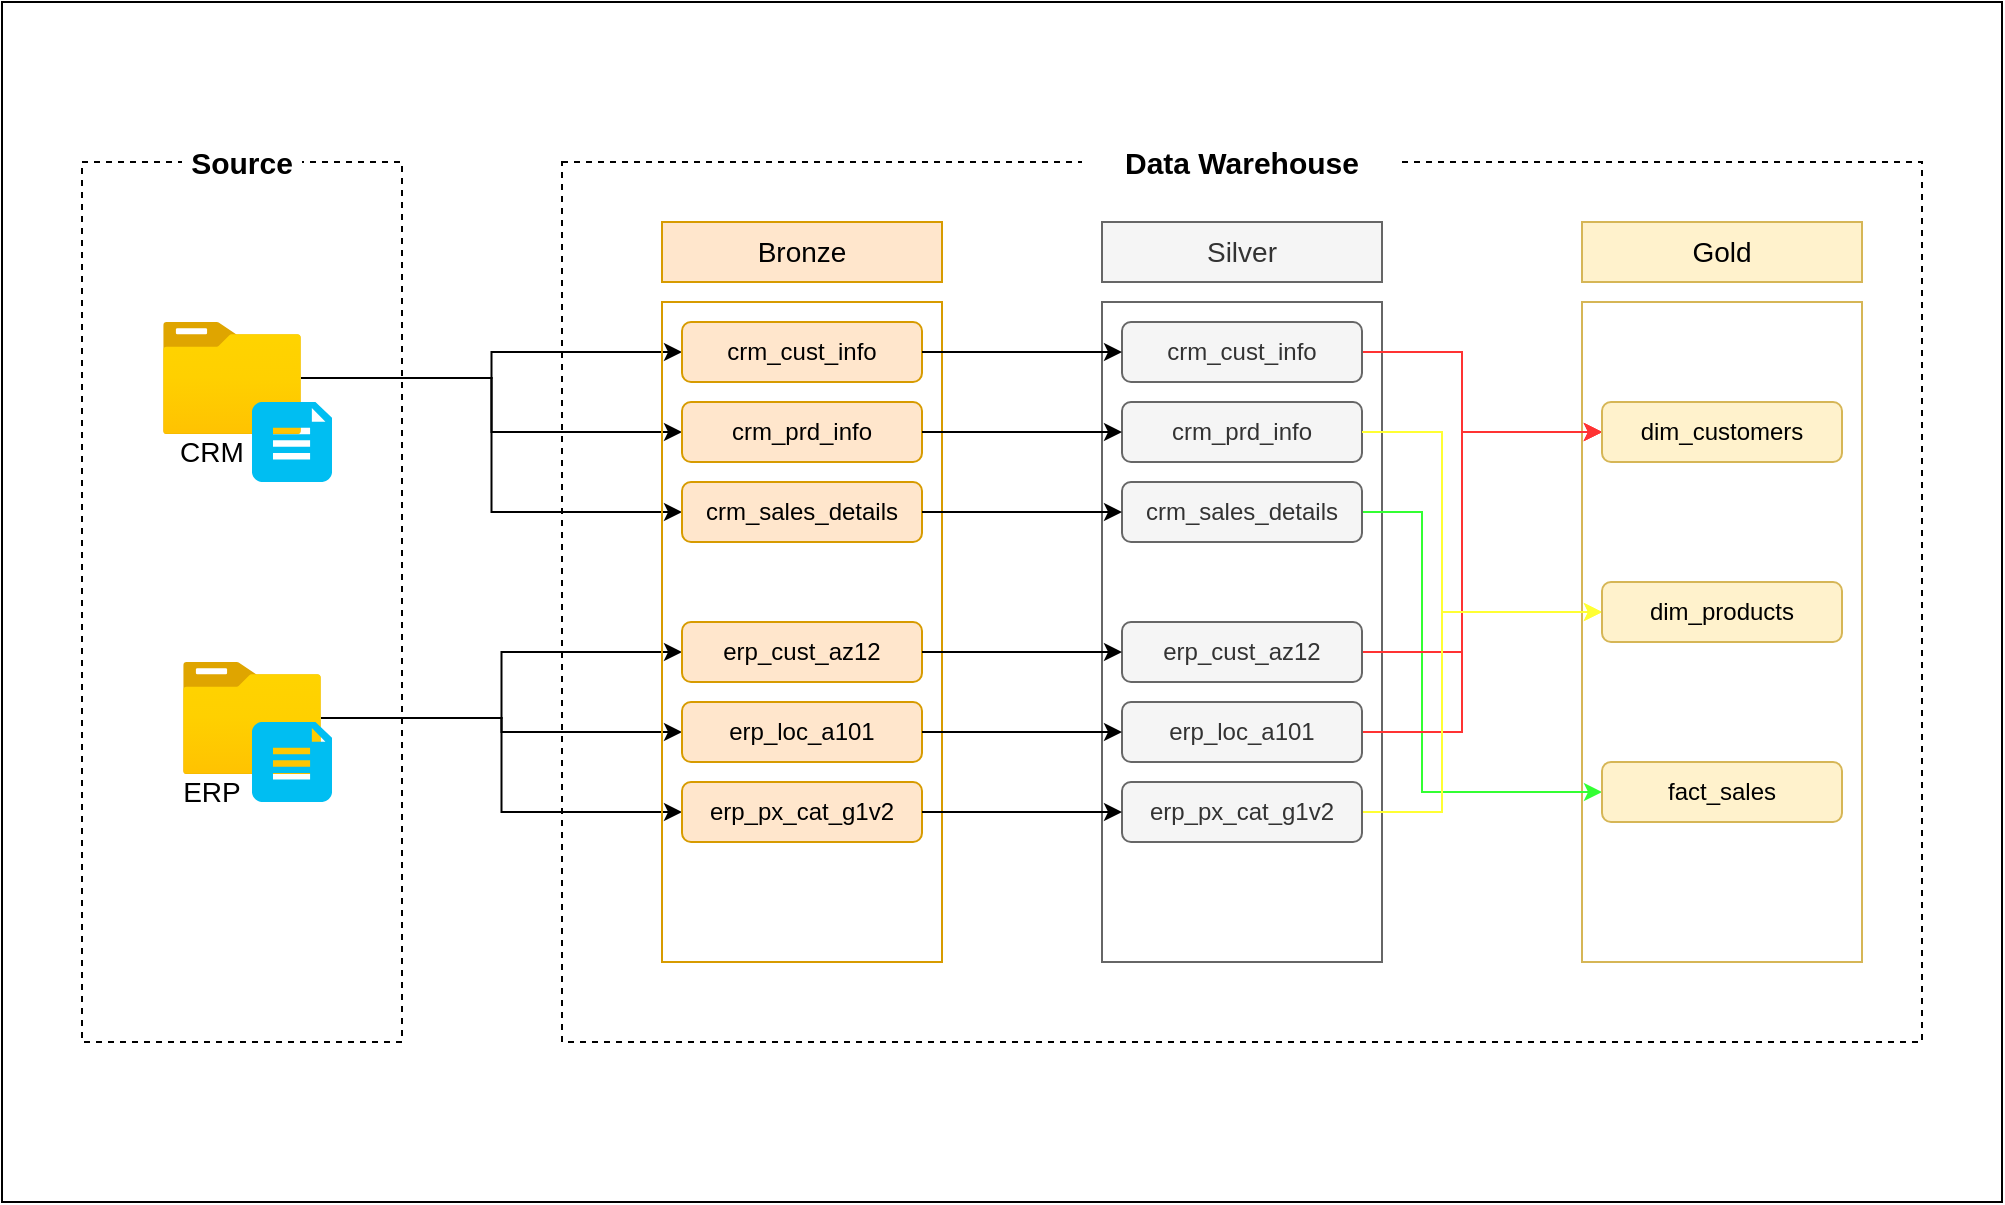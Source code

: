 <mxfile version="26.0.16">
  <diagram name="Page-1" id="0OjoNg8llGZRULN9vtRU">
    <mxGraphModel dx="1313" dy="956" grid="1" gridSize="10" guides="1" tooltips="1" connect="1" arrows="1" fold="1" page="1" pageScale="1" pageWidth="827" pageHeight="1169" math="0" shadow="0">
      <root>
        <mxCell id="0" />
        <mxCell id="1" parent="0" />
        <mxCell id="rGZQ2inlEMERkXzWNG8n-16" value="" style="group" vertex="1" connectable="0" parent="1">
          <mxGeometry y="120" width="1000" height="600" as="geometry" />
        </mxCell>
        <mxCell id="rGZQ2inlEMERkXzWNG8n-15" value="" style="rounded=0;whiteSpace=wrap;html=1;" vertex="1" parent="rGZQ2inlEMERkXzWNG8n-16">
          <mxGeometry width="1000" height="600" as="geometry" />
        </mxCell>
        <mxCell id="vVk3-XnJ2zW5tjD1l8Xi-14" value="" style="group" parent="rGZQ2inlEMERkXzWNG8n-16" vertex="1" connectable="0">
          <mxGeometry x="40" y="60" width="160" height="460" as="geometry" />
        </mxCell>
        <mxCell id="vVk3-XnJ2zW5tjD1l8Xi-13" value="" style="group" parent="vVk3-XnJ2zW5tjD1l8Xi-14" vertex="1" connectable="0">
          <mxGeometry width="160" height="460" as="geometry" />
        </mxCell>
        <mxCell id="vVk3-XnJ2zW5tjD1l8Xi-1" value="" style="rounded=0;whiteSpace=wrap;html=1;dashed=1;fillColor=none;" parent="vVk3-XnJ2zW5tjD1l8Xi-13" vertex="1">
          <mxGeometry y="20" width="160" height="440" as="geometry" />
        </mxCell>
        <mxCell id="vVk3-XnJ2zW5tjD1l8Xi-2" value="&lt;b&gt;&lt;font style=&quot;font-size: 15px;&quot;&gt;Source&lt;/font&gt;&lt;/b&gt;" style="text;html=1;align=center;verticalAlign=middle;whiteSpace=wrap;rounded=0;fillColor=default;" parent="vVk3-XnJ2zW5tjD1l8Xi-13" vertex="1">
          <mxGeometry x="50" width="60" height="40" as="geometry" />
        </mxCell>
        <mxCell id="vVk3-XnJ2zW5tjD1l8Xi-12" value="" style="group" parent="vVk3-XnJ2zW5tjD1l8Xi-13" vertex="1" connectable="0">
          <mxGeometry x="35" y="270" width="90" height="80" as="geometry" />
        </mxCell>
        <mxCell id="vVk3-XnJ2zW5tjD1l8Xi-3" value="" style="image;aspect=fixed;html=1;points=[];align=center;fontSize=12;image=img/lib/azure2/general/Folder_Blank.svg;" parent="vVk3-XnJ2zW5tjD1l8Xi-12" vertex="1">
          <mxGeometry x="15.5" width="69" height="56.0" as="geometry" />
        </mxCell>
        <mxCell id="vVk3-XnJ2zW5tjD1l8Xi-6" value="" style="verticalLabelPosition=bottom;html=1;verticalAlign=top;align=center;strokeColor=none;fillColor=#00BEF2;shape=mxgraph.azure.file_2;pointerEvents=1;" parent="vVk3-XnJ2zW5tjD1l8Xi-12" vertex="1">
          <mxGeometry x="50" y="30" width="40" height="40" as="geometry" />
        </mxCell>
        <mxCell id="vVk3-XnJ2zW5tjD1l8Xi-10" value="ERP" style="text;html=1;align=center;verticalAlign=middle;whiteSpace=wrap;rounded=0;fontSize=14;" parent="vVk3-XnJ2zW5tjD1l8Xi-12" vertex="1">
          <mxGeometry y="50" width="60" height="30" as="geometry" />
        </mxCell>
        <mxCell id="vVk3-XnJ2zW5tjD1l8Xi-11" value="" style="group" parent="vVk3-XnJ2zW5tjD1l8Xi-14" vertex="1" connectable="0">
          <mxGeometry x="35" y="100" width="90" height="80" as="geometry" />
        </mxCell>
        <mxCell id="vVk3-XnJ2zW5tjD1l8Xi-4" value="" style="image;aspect=fixed;html=1;points=[];align=center;fontSize=12;image=img/lib/azure2/general/Folder_Blank.svg;" parent="vVk3-XnJ2zW5tjD1l8Xi-11" vertex="1">
          <mxGeometry x="5.5" width="69" height="56.0" as="geometry" />
        </mxCell>
        <mxCell id="vVk3-XnJ2zW5tjD1l8Xi-5" value="" style="verticalLabelPosition=bottom;html=1;verticalAlign=top;align=center;strokeColor=none;fillColor=#00BEF2;shape=mxgraph.azure.file_2;pointerEvents=1;" parent="vVk3-XnJ2zW5tjD1l8Xi-11" vertex="1">
          <mxGeometry x="50" y="40" width="40" height="40" as="geometry" />
        </mxCell>
        <mxCell id="vVk3-XnJ2zW5tjD1l8Xi-8" value="CRM" style="text;html=1;align=center;verticalAlign=middle;whiteSpace=wrap;rounded=0;fontSize=14;" parent="vVk3-XnJ2zW5tjD1l8Xi-11" vertex="1">
          <mxGeometry y="50" width="60" height="30" as="geometry" />
        </mxCell>
        <mxCell id="vVk3-XnJ2zW5tjD1l8Xi-15" value="" style="rounded=0;whiteSpace=wrap;html=1;fillColor=none;dashed=1;" parent="rGZQ2inlEMERkXzWNG8n-16" vertex="1">
          <mxGeometry x="280" y="80" width="680" height="440" as="geometry" />
        </mxCell>
        <mxCell id="vVk3-XnJ2zW5tjD1l8Xi-16" value="&lt;b&gt;&lt;font style=&quot;font-size: 15px;&quot;&gt;Data Warehouse&lt;/font&gt;&lt;/b&gt;" style="text;html=1;align=center;verticalAlign=middle;whiteSpace=wrap;rounded=0;fillColor=default;" parent="rGZQ2inlEMERkXzWNG8n-16" vertex="1">
          <mxGeometry x="540" y="60" width="160" height="40" as="geometry" />
        </mxCell>
        <mxCell id="vVk3-XnJ2zW5tjD1l8Xi-18" value="" style="rounded=0;whiteSpace=wrap;html=1;fillColor=none;fontColor=#333333;strokeColor=#666666;" parent="rGZQ2inlEMERkXzWNG8n-16" vertex="1">
          <mxGeometry x="550" y="150" width="140" height="330" as="geometry" />
        </mxCell>
        <mxCell id="vVk3-XnJ2zW5tjD1l8Xi-19" value="" style="rounded=0;whiteSpace=wrap;html=1;fillColor=none;strokeColor=#d6b656;" parent="rGZQ2inlEMERkXzWNG8n-16" vertex="1">
          <mxGeometry x="790" y="150" width="140" height="330" as="geometry" />
        </mxCell>
        <mxCell id="vVk3-XnJ2zW5tjD1l8Xi-21" value="&lt;font style=&quot;font-size: 14px;&quot;&gt;Silver&lt;/font&gt;" style="rounded=0;whiteSpace=wrap;html=1;fillColor=#f5f5f5;fontColor=#333333;strokeColor=#666666;" parent="rGZQ2inlEMERkXzWNG8n-16" vertex="1">
          <mxGeometry x="550" y="110" width="140" height="30" as="geometry" />
        </mxCell>
        <mxCell id="vVk3-XnJ2zW5tjD1l8Xi-22" value="&lt;font style=&quot;font-size: 14px;&quot;&gt;Gold&lt;/font&gt;" style="rounded=0;whiteSpace=wrap;html=1;fillColor=#fff2cc;strokeColor=#d6b656;" parent="rGZQ2inlEMERkXzWNG8n-16" vertex="1">
          <mxGeometry x="790" y="110" width="140" height="30" as="geometry" />
        </mxCell>
        <mxCell id="vVk3-XnJ2zW5tjD1l8Xi-28" style="edgeStyle=orthogonalEdgeStyle;rounded=0;orthogonalLoop=1;jettySize=auto;html=1;" parent="rGZQ2inlEMERkXzWNG8n-16" source="vVk3-XnJ2zW5tjD1l8Xi-4" target="vVk3-XnJ2zW5tjD1l8Xi-25" edge="1">
          <mxGeometry relative="1" as="geometry" />
        </mxCell>
        <mxCell id="vVk3-XnJ2zW5tjD1l8Xi-29" style="edgeStyle=orthogonalEdgeStyle;rounded=0;orthogonalLoop=1;jettySize=auto;html=1;entryX=0;entryY=0.5;entryDx=0;entryDy=0;" parent="rGZQ2inlEMERkXzWNG8n-16" source="vVk3-XnJ2zW5tjD1l8Xi-4" target="vVk3-XnJ2zW5tjD1l8Xi-26" edge="1">
          <mxGeometry relative="1" as="geometry" />
        </mxCell>
        <mxCell id="vVk3-XnJ2zW5tjD1l8Xi-30" style="edgeStyle=orthogonalEdgeStyle;rounded=0;orthogonalLoop=1;jettySize=auto;html=1;" parent="rGZQ2inlEMERkXzWNG8n-16" source="vVk3-XnJ2zW5tjD1l8Xi-4" target="vVk3-XnJ2zW5tjD1l8Xi-24" edge="1">
          <mxGeometry relative="1" as="geometry" />
        </mxCell>
        <mxCell id="vVk3-XnJ2zW5tjD1l8Xi-34" style="edgeStyle=orthogonalEdgeStyle;rounded=0;orthogonalLoop=1;jettySize=auto;html=1;" parent="rGZQ2inlEMERkXzWNG8n-16" source="vVk3-XnJ2zW5tjD1l8Xi-3" target="vVk3-XnJ2zW5tjD1l8Xi-31" edge="1">
          <mxGeometry relative="1" as="geometry" />
        </mxCell>
        <mxCell id="vVk3-XnJ2zW5tjD1l8Xi-35" style="edgeStyle=orthogonalEdgeStyle;rounded=0;orthogonalLoop=1;jettySize=auto;html=1;" parent="rGZQ2inlEMERkXzWNG8n-16" source="vVk3-XnJ2zW5tjD1l8Xi-3" target="vVk3-XnJ2zW5tjD1l8Xi-32" edge="1">
          <mxGeometry relative="1" as="geometry" />
        </mxCell>
        <mxCell id="vVk3-XnJ2zW5tjD1l8Xi-36" style="edgeStyle=orthogonalEdgeStyle;rounded=0;orthogonalLoop=1;jettySize=auto;html=1;entryX=0;entryY=0.5;entryDx=0;entryDy=0;" parent="rGZQ2inlEMERkXzWNG8n-16" source="vVk3-XnJ2zW5tjD1l8Xi-3" target="vVk3-XnJ2zW5tjD1l8Xi-33" edge="1">
          <mxGeometry relative="1" as="geometry" />
        </mxCell>
        <mxCell id="vVk3-XnJ2zW5tjD1l8Xi-37" value="" style="group" parent="rGZQ2inlEMERkXzWNG8n-16" vertex="1" connectable="0">
          <mxGeometry x="330" y="110" width="140" height="370" as="geometry" />
        </mxCell>
        <mxCell id="vVk3-XnJ2zW5tjD1l8Xi-17" value="" style="rounded=0;whiteSpace=wrap;html=1;fillColor=none;strokeColor=#d79b00;" parent="vVk3-XnJ2zW5tjD1l8Xi-37" vertex="1">
          <mxGeometry y="40" width="140" height="330" as="geometry" />
        </mxCell>
        <mxCell id="vVk3-XnJ2zW5tjD1l8Xi-20" value="&lt;font style=&quot;font-size: 14px;&quot;&gt;Bronze&lt;/font&gt;" style="rounded=0;whiteSpace=wrap;html=1;fillColor=#ffe6cc;strokeColor=#d79b00;" parent="vVk3-XnJ2zW5tjD1l8Xi-37" vertex="1">
          <mxGeometry width="140" height="30" as="geometry" />
        </mxCell>
        <mxCell id="vVk3-XnJ2zW5tjD1l8Xi-24" value="crm_cust_info" style="rounded=1;whiteSpace=wrap;html=1;fillColor=#ffe6cc;strokeColor=#d79b00;" parent="vVk3-XnJ2zW5tjD1l8Xi-37" vertex="1">
          <mxGeometry x="10" y="50" width="120" height="30" as="geometry" />
        </mxCell>
        <mxCell id="vVk3-XnJ2zW5tjD1l8Xi-25" value="crm_prd_info" style="rounded=1;whiteSpace=wrap;html=1;fillColor=#ffe6cc;strokeColor=#d79b00;" parent="vVk3-XnJ2zW5tjD1l8Xi-37" vertex="1">
          <mxGeometry x="10" y="90" width="120" height="30" as="geometry" />
        </mxCell>
        <mxCell id="vVk3-XnJ2zW5tjD1l8Xi-26" value="crm_sales_details" style="rounded=1;whiteSpace=wrap;html=1;fillColor=#ffe6cc;strokeColor=#d79b00;" parent="vVk3-XnJ2zW5tjD1l8Xi-37" vertex="1">
          <mxGeometry x="10" y="130" width="120" height="30" as="geometry" />
        </mxCell>
        <mxCell id="vVk3-XnJ2zW5tjD1l8Xi-31" value="erp_cust_az12" style="rounded=1;whiteSpace=wrap;html=1;fillColor=#ffe6cc;strokeColor=#d79b00;" parent="vVk3-XnJ2zW5tjD1l8Xi-37" vertex="1">
          <mxGeometry x="10" y="200" width="120" height="30" as="geometry" />
        </mxCell>
        <mxCell id="vVk3-XnJ2zW5tjD1l8Xi-32" value="erp_loc_a101" style="rounded=1;whiteSpace=wrap;html=1;fillColor=#ffe6cc;strokeColor=#d79b00;" parent="vVk3-XnJ2zW5tjD1l8Xi-37" vertex="1">
          <mxGeometry x="10" y="240" width="120" height="30" as="geometry" />
        </mxCell>
        <mxCell id="vVk3-XnJ2zW5tjD1l8Xi-33" value="erp_px_cat_g1v2" style="rounded=1;whiteSpace=wrap;html=1;fillColor=#ffe6cc;strokeColor=#d79b00;" parent="vVk3-XnJ2zW5tjD1l8Xi-37" vertex="1">
          <mxGeometry x="10" y="280" width="120" height="30" as="geometry" />
        </mxCell>
        <mxCell id="rGZQ2inlEMERkXzWNG8n-3" style="edgeStyle=orthogonalEdgeStyle;rounded=0;orthogonalLoop=1;jettySize=auto;html=1;entryX=0;entryY=0.5;entryDx=0;entryDy=0;strokeColor=#FF3333;" edge="1" parent="rGZQ2inlEMERkXzWNG8n-16" source="tl43eguEImNmGYMZbmDn-1" target="rGZQ2inlEMERkXzWNG8n-2">
          <mxGeometry relative="1" as="geometry">
            <Array as="points">
              <mxPoint x="730" y="175" />
              <mxPoint x="730" y="215" />
            </Array>
          </mxGeometry>
        </mxCell>
        <mxCell id="tl43eguEImNmGYMZbmDn-1" value="crm_cust_info" style="rounded=1;whiteSpace=wrap;html=1;fillColor=#f5f5f5;strokeColor=#666666;fontColor=#333333;" parent="rGZQ2inlEMERkXzWNG8n-16" vertex="1">
          <mxGeometry x="560" y="160" width="120" height="30" as="geometry" />
        </mxCell>
        <mxCell id="tl43eguEImNmGYMZbmDn-2" value="crm_prd_info" style="rounded=1;whiteSpace=wrap;html=1;fillColor=#f5f5f5;strokeColor=#666666;fontColor=#333333;" parent="rGZQ2inlEMERkXzWNG8n-16" vertex="1">
          <mxGeometry x="560" y="200" width="120" height="30" as="geometry" />
        </mxCell>
        <mxCell id="rGZQ2inlEMERkXzWNG8n-7" style="edgeStyle=orthogonalEdgeStyle;rounded=0;orthogonalLoop=1;jettySize=auto;html=1;entryX=0;entryY=0.5;entryDx=0;entryDy=0;exitX=1;exitY=0.5;exitDx=0;exitDy=0;strokeColor=#FFFF33;" edge="1" parent="rGZQ2inlEMERkXzWNG8n-16" source="tl43eguEImNmGYMZbmDn-2" target="rGZQ2inlEMERkXzWNG8n-1">
          <mxGeometry relative="1" as="geometry">
            <Array as="points">
              <mxPoint x="720" y="215" />
              <mxPoint x="720" y="305" />
            </Array>
          </mxGeometry>
        </mxCell>
        <mxCell id="rGZQ2inlEMERkXzWNG8n-11" style="edgeStyle=orthogonalEdgeStyle;rounded=0;orthogonalLoop=1;jettySize=auto;html=1;entryX=0;entryY=0.5;entryDx=0;entryDy=0;strokeColor=#33FF33;" edge="1" parent="rGZQ2inlEMERkXzWNG8n-16" source="tl43eguEImNmGYMZbmDn-3" target="rGZQ2inlEMERkXzWNG8n-10">
          <mxGeometry relative="1" as="geometry">
            <Array as="points">
              <mxPoint x="710" y="255" />
              <mxPoint x="710" y="395" />
            </Array>
          </mxGeometry>
        </mxCell>
        <mxCell id="tl43eguEImNmGYMZbmDn-3" value="crm_sales_details" style="rounded=1;whiteSpace=wrap;html=1;fillColor=#f5f5f5;strokeColor=#666666;fontColor=#333333;" parent="rGZQ2inlEMERkXzWNG8n-16" vertex="1">
          <mxGeometry x="560" y="240" width="120" height="30" as="geometry" />
        </mxCell>
        <mxCell id="rGZQ2inlEMERkXzWNG8n-4" style="edgeStyle=orthogonalEdgeStyle;rounded=0;orthogonalLoop=1;jettySize=auto;html=1;entryX=0;entryY=0.5;entryDx=0;entryDy=0;strokeColor=#FF3333;" edge="1" parent="rGZQ2inlEMERkXzWNG8n-16" source="tl43eguEImNmGYMZbmDn-4" target="rGZQ2inlEMERkXzWNG8n-2">
          <mxGeometry relative="1" as="geometry">
            <Array as="points">
              <mxPoint x="730" y="325" />
              <mxPoint x="730" y="215" />
            </Array>
          </mxGeometry>
        </mxCell>
        <mxCell id="tl43eguEImNmGYMZbmDn-4" value="erp_cust_az12" style="rounded=1;whiteSpace=wrap;html=1;fillColor=#f5f5f5;strokeColor=#666666;fontColor=#333333;" parent="rGZQ2inlEMERkXzWNG8n-16" vertex="1">
          <mxGeometry x="560" y="310" width="120" height="30" as="geometry" />
        </mxCell>
        <mxCell id="rGZQ2inlEMERkXzWNG8n-6" style="edgeStyle=orthogonalEdgeStyle;rounded=0;orthogonalLoop=1;jettySize=auto;html=1;entryX=0;entryY=0.5;entryDx=0;entryDy=0;strokeColor=#FF3333;" edge="1" parent="rGZQ2inlEMERkXzWNG8n-16" source="tl43eguEImNmGYMZbmDn-5" target="rGZQ2inlEMERkXzWNG8n-2">
          <mxGeometry relative="1" as="geometry">
            <Array as="points">
              <mxPoint x="730" y="365" />
              <mxPoint x="730" y="215" />
            </Array>
          </mxGeometry>
        </mxCell>
        <mxCell id="tl43eguEImNmGYMZbmDn-5" value="erp_loc_a101" style="rounded=1;whiteSpace=wrap;html=1;fillColor=#f5f5f5;strokeColor=#666666;fontColor=#333333;" parent="rGZQ2inlEMERkXzWNG8n-16" vertex="1">
          <mxGeometry x="560" y="350" width="120" height="30" as="geometry" />
        </mxCell>
        <mxCell id="rGZQ2inlEMERkXzWNG8n-9" style="edgeStyle=orthogonalEdgeStyle;rounded=0;orthogonalLoop=1;jettySize=auto;html=1;entryX=0;entryY=0.5;entryDx=0;entryDy=0;strokeColor=#FFFF33;" edge="1" parent="rGZQ2inlEMERkXzWNG8n-16" source="tl43eguEImNmGYMZbmDn-6" target="rGZQ2inlEMERkXzWNG8n-1">
          <mxGeometry relative="1" as="geometry">
            <Array as="points">
              <mxPoint x="720" y="405" />
              <mxPoint x="720" y="305" />
            </Array>
          </mxGeometry>
        </mxCell>
        <mxCell id="tl43eguEImNmGYMZbmDn-6" value="erp_px_cat_g1v2" style="rounded=1;whiteSpace=wrap;html=1;fillColor=#f5f5f5;strokeColor=#666666;fontColor=#333333;" parent="rGZQ2inlEMERkXzWNG8n-16" vertex="1">
          <mxGeometry x="560" y="390" width="120" height="30" as="geometry" />
        </mxCell>
        <mxCell id="tl43eguEImNmGYMZbmDn-7" style="edgeStyle=orthogonalEdgeStyle;rounded=0;orthogonalLoop=1;jettySize=auto;html=1;" parent="rGZQ2inlEMERkXzWNG8n-16" source="vVk3-XnJ2zW5tjD1l8Xi-24" target="tl43eguEImNmGYMZbmDn-1" edge="1">
          <mxGeometry relative="1" as="geometry" />
        </mxCell>
        <mxCell id="tl43eguEImNmGYMZbmDn-8" style="edgeStyle=orthogonalEdgeStyle;rounded=0;orthogonalLoop=1;jettySize=auto;html=1;entryX=0;entryY=0.5;entryDx=0;entryDy=0;" parent="rGZQ2inlEMERkXzWNG8n-16" source="vVk3-XnJ2zW5tjD1l8Xi-25" target="tl43eguEImNmGYMZbmDn-2" edge="1">
          <mxGeometry relative="1" as="geometry" />
        </mxCell>
        <mxCell id="tl43eguEImNmGYMZbmDn-9" style="edgeStyle=orthogonalEdgeStyle;rounded=0;orthogonalLoop=1;jettySize=auto;html=1;entryX=0;entryY=0.5;entryDx=0;entryDy=0;" parent="rGZQ2inlEMERkXzWNG8n-16" source="vVk3-XnJ2zW5tjD1l8Xi-26" target="tl43eguEImNmGYMZbmDn-3" edge="1">
          <mxGeometry relative="1" as="geometry" />
        </mxCell>
        <mxCell id="tl43eguEImNmGYMZbmDn-10" style="edgeStyle=orthogonalEdgeStyle;rounded=0;orthogonalLoop=1;jettySize=auto;html=1;" parent="rGZQ2inlEMERkXzWNG8n-16" source="vVk3-XnJ2zW5tjD1l8Xi-31" target="tl43eguEImNmGYMZbmDn-4" edge="1">
          <mxGeometry relative="1" as="geometry" />
        </mxCell>
        <mxCell id="tl43eguEImNmGYMZbmDn-12" style="edgeStyle=orthogonalEdgeStyle;rounded=0;orthogonalLoop=1;jettySize=auto;html=1;" parent="rGZQ2inlEMERkXzWNG8n-16" source="vVk3-XnJ2zW5tjD1l8Xi-32" target="tl43eguEImNmGYMZbmDn-5" edge="1">
          <mxGeometry relative="1" as="geometry" />
        </mxCell>
        <mxCell id="tl43eguEImNmGYMZbmDn-13" value="" style="edgeStyle=orthogonalEdgeStyle;rounded=0;orthogonalLoop=1;jettySize=auto;html=1;" parent="rGZQ2inlEMERkXzWNG8n-16" source="vVk3-XnJ2zW5tjD1l8Xi-33" target="tl43eguEImNmGYMZbmDn-6" edge="1">
          <mxGeometry relative="1" as="geometry" />
        </mxCell>
        <mxCell id="rGZQ2inlEMERkXzWNG8n-1" value="dim_products" style="rounded=1;whiteSpace=wrap;html=1;fillColor=#fff2cc;strokeColor=#d6b656;" vertex="1" parent="rGZQ2inlEMERkXzWNG8n-16">
          <mxGeometry x="800" y="290" width="120" height="30" as="geometry" />
        </mxCell>
        <mxCell id="rGZQ2inlEMERkXzWNG8n-2" value="dim_customers" style="rounded=1;whiteSpace=wrap;html=1;fillColor=#fff2cc;strokeColor=#d6b656;" vertex="1" parent="rGZQ2inlEMERkXzWNG8n-16">
          <mxGeometry x="800" y="200" width="120" height="30" as="geometry" />
        </mxCell>
        <mxCell id="rGZQ2inlEMERkXzWNG8n-10" value="fact_sales" style="rounded=1;whiteSpace=wrap;html=1;fillColor=#fff2cc;strokeColor=#d6b656;" vertex="1" parent="rGZQ2inlEMERkXzWNG8n-16">
          <mxGeometry x="800" y="380" width="120" height="30" as="geometry" />
        </mxCell>
      </root>
    </mxGraphModel>
  </diagram>
</mxfile>
